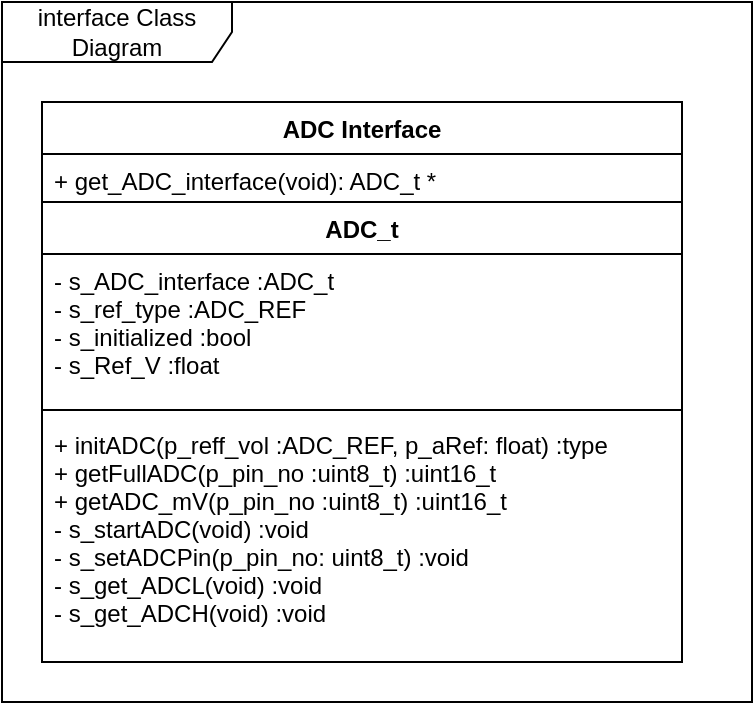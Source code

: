 <mxfile version="13.1.1" type="device"><diagram id="LbEvLJ62YkqHY3X54B9v" name="Page-1"><mxGraphModel dx="1422" dy="830" grid="1" gridSize="10" guides="1" tooltips="1" connect="1" arrows="1" fold="1" page="1" pageScale="1" pageWidth="850" pageHeight="1100" math="0" shadow="0"><root><mxCell id="0"/><mxCell id="1" parent="0"/><mxCell id="FPeG2ct-i6jSjSw28MXk-2" value="interface Class Diagram" style="shape=umlFrame;whiteSpace=wrap;html=1;width=115;height=30;" vertex="1" parent="1"><mxGeometry x="130" y="110" width="375" height="350" as="geometry"/></mxCell><object label="ADC_t" id="FPeG2ct-i6jSjSw28MXk-7"><mxCell style="swimlane;fontStyle=1;align=center;verticalAlign=top;childLayout=stackLayout;horizontal=1;startSize=26;horizontalStack=0;resizeParent=1;resizeParentMax=0;resizeLast=0;collapsible=1;marginBottom=0;" vertex="1" parent="1"><mxGeometry x="150" y="210" width="320" height="230" as="geometry"/></mxCell></object><mxCell id="FPeG2ct-i6jSjSw28MXk-8" value="- s_ADC_interface :ADC_t&#xA;- s_ref_type :ADC_REF&#xA;- s_initialized :bool&#xA;- s_Ref_V :float&#xA;&#xA;&#xA;" style="text;strokeColor=none;fillColor=none;align=left;verticalAlign=top;spacingLeft=4;spacingRight=4;overflow=hidden;rotatable=0;points=[[0,0.5],[1,0.5]];portConstraint=eastwest;" vertex="1" parent="FPeG2ct-i6jSjSw28MXk-7"><mxGeometry y="26" width="320" height="74" as="geometry"/></mxCell><mxCell id="FPeG2ct-i6jSjSw28MXk-9" value="" style="line;strokeWidth=1;fillColor=none;align=left;verticalAlign=middle;spacingTop=-1;spacingLeft=3;spacingRight=3;rotatable=0;labelPosition=right;points=[];portConstraint=eastwest;" vertex="1" parent="FPeG2ct-i6jSjSw28MXk-7"><mxGeometry y="100" width="320" height="8" as="geometry"/></mxCell><mxCell id="FPeG2ct-i6jSjSw28MXk-10" value="+ initADC(p_reff_vol :ADC_REF, p_aRef: float) :type&#xA;+ getFullADC(p_pin_no :uint8_t) :uint16_t&#xA;+ getADC_mV(p_pin_no :uint8_t) :uint16_t&#xA;- s_startADC(void) :void&#xA;- s_setADCPin(p_pin_no: uint8_t) :void&#xA;- s_get_ADCL(void) :void&#xA;- s_get_ADCH(void) :void" style="text;strokeColor=none;fillColor=none;align=left;verticalAlign=top;spacingLeft=4;spacingRight=4;overflow=hidden;rotatable=0;points=[[0,0.5],[1,0.5]];portConstraint=eastwest;" vertex="1" parent="FPeG2ct-i6jSjSw28MXk-7"><mxGeometry y="108" width="320" height="122" as="geometry"/></mxCell><mxCell id="FPeG2ct-i6jSjSw28MXk-24" value="ADC Interface" style="swimlane;fontStyle=1;childLayout=stackLayout;horizontal=1;startSize=26;fillColor=none;horizontalStack=0;resizeParent=1;resizeParentMax=0;resizeLast=0;collapsible=1;marginBottom=0;" vertex="1" parent="1"><mxGeometry x="150" y="160" width="320" height="50" as="geometry"/></mxCell><mxCell id="FPeG2ct-i6jSjSw28MXk-25" value="+ get_ADC_interface(void): ADC_t *" style="text;strokeColor=none;fillColor=none;align=left;verticalAlign=top;spacingLeft=4;spacingRight=4;overflow=hidden;rotatable=0;points=[[0,0.5],[1,0.5]];portConstraint=eastwest;" vertex="1" parent="FPeG2ct-i6jSjSw28MXk-24"><mxGeometry y="26" width="320" height="24" as="geometry"/></mxCell></root></mxGraphModel></diagram></mxfile>